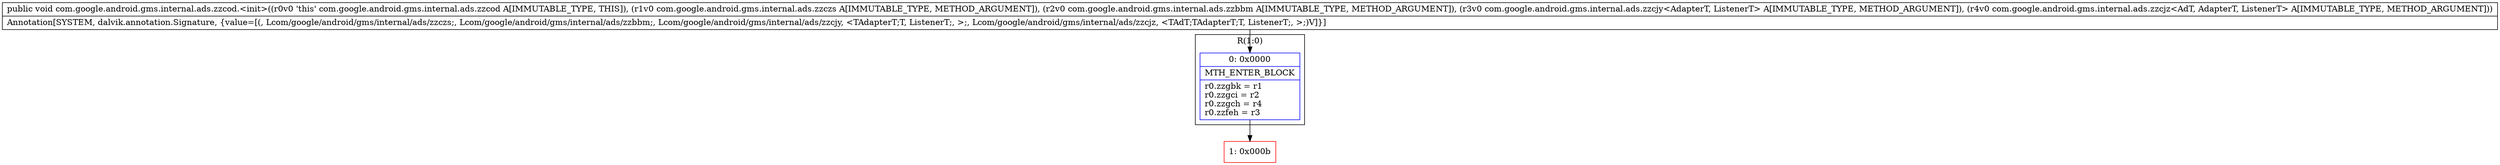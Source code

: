 digraph "CFG forcom.google.android.gms.internal.ads.zzcod.\<init\>(Lcom\/google\/android\/gms\/internal\/ads\/zzczs;Lcom\/google\/android\/gms\/internal\/ads\/zzbbm;Lcom\/google\/android\/gms\/internal\/ads\/zzcjy;Lcom\/google\/android\/gms\/internal\/ads\/zzcjz;)V" {
subgraph cluster_Region_1251309017 {
label = "R(1:0)";
node [shape=record,color=blue];
Node_0 [shape=record,label="{0\:\ 0x0000|MTH_ENTER_BLOCK\l|r0.zzgbk = r1\lr0.zzgci = r2\lr0.zzgch = r4\lr0.zzfeh = r3\l}"];
}
Node_1 [shape=record,color=red,label="{1\:\ 0x000b}"];
MethodNode[shape=record,label="{public void com.google.android.gms.internal.ads.zzcod.\<init\>((r0v0 'this' com.google.android.gms.internal.ads.zzcod A[IMMUTABLE_TYPE, THIS]), (r1v0 com.google.android.gms.internal.ads.zzczs A[IMMUTABLE_TYPE, METHOD_ARGUMENT]), (r2v0 com.google.android.gms.internal.ads.zzbbm A[IMMUTABLE_TYPE, METHOD_ARGUMENT]), (r3v0 com.google.android.gms.internal.ads.zzcjy\<AdapterT, ListenerT\> A[IMMUTABLE_TYPE, METHOD_ARGUMENT]), (r4v0 com.google.android.gms.internal.ads.zzcjz\<AdT, AdapterT, ListenerT\> A[IMMUTABLE_TYPE, METHOD_ARGUMENT]))  | Annotation[SYSTEM, dalvik.annotation.Signature, \{value=[(, Lcom\/google\/android\/gms\/internal\/ads\/zzczs;, Lcom\/google\/android\/gms\/internal\/ads\/zzbbm;, Lcom\/google\/android\/gms\/internal\/ads\/zzcjy, \<TAdapterT;T, ListenerT;, \>;, Lcom\/google\/android\/gms\/internal\/ads\/zzcjz, \<TAdT;TAdapterT;T, ListenerT;, \>;)V]\}]\l}"];
MethodNode -> Node_0;
Node_0 -> Node_1;
}

